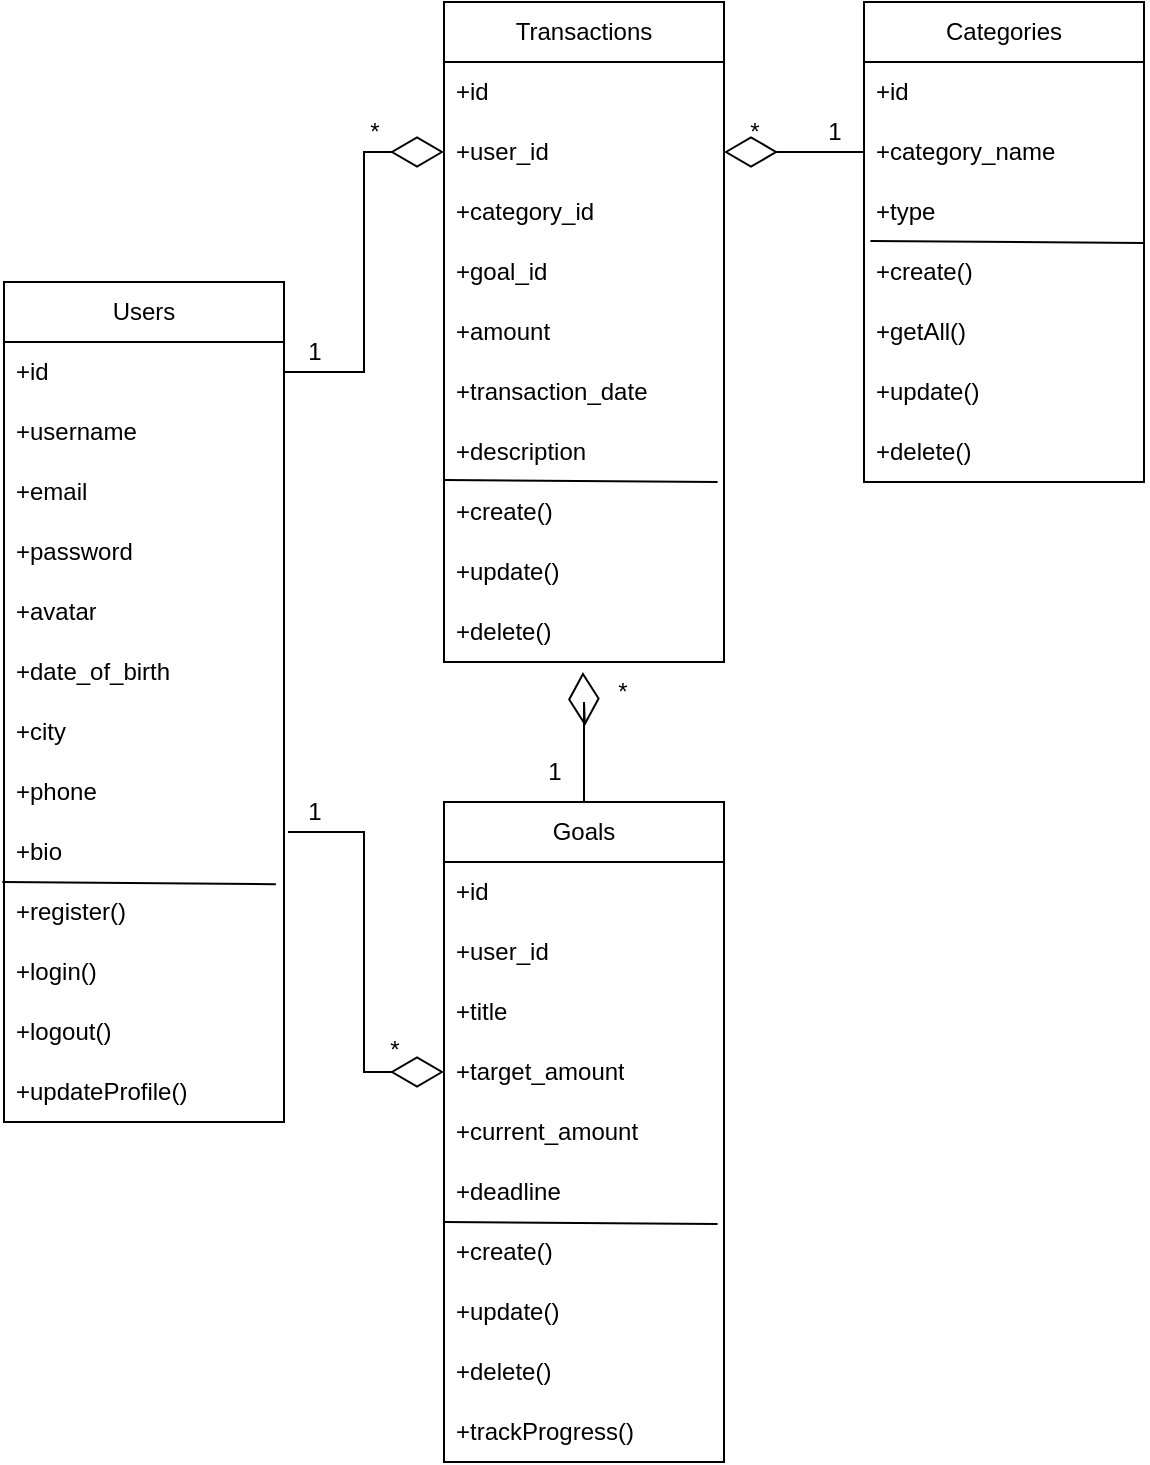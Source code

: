 <mxfile version="27.0.3">
  <diagram id="C5RBs43oDa-KdzZeNtuy" name="Page-1">
    <mxGraphModel dx="474" dy="821" grid="1" gridSize="10" guides="1" tooltips="1" connect="1" arrows="1" fold="1" page="1" pageScale="1" pageWidth="827" pageHeight="1169" math="0" shadow="0">
      <root>
        <mxCell id="WIyWlLk6GJQsqaUBKTNV-0" />
        <mxCell id="WIyWlLk6GJQsqaUBKTNV-1" parent="WIyWlLk6GJQsqaUBKTNV-0" />
        <mxCell id="6pa02fBUo56xLL6XV4Nc-111" value="Users" style="swimlane;fontStyle=0;childLayout=stackLayout;horizontal=1;startSize=30;horizontalStack=0;resizeParent=1;resizeParentMax=0;resizeLast=0;collapsible=1;marginBottom=0;whiteSpace=wrap;html=1;" vertex="1" parent="WIyWlLk6GJQsqaUBKTNV-1">
          <mxGeometry x="90" y="200" width="140" height="420" as="geometry">
            <mxRectangle x="170" y="200" width="70" height="30" as="alternateBounds" />
          </mxGeometry>
        </mxCell>
        <mxCell id="6pa02fBUo56xLL6XV4Nc-112" value="+id" style="text;strokeColor=none;fillColor=none;align=left;verticalAlign=middle;spacingLeft=4;spacingRight=4;overflow=hidden;points=[[0,0.5],[1,0.5]];portConstraint=eastwest;rotatable=0;whiteSpace=wrap;html=1;" vertex="1" parent="6pa02fBUo56xLL6XV4Nc-111">
          <mxGeometry y="30" width="140" height="30" as="geometry" />
        </mxCell>
        <mxCell id="6pa02fBUo56xLL6XV4Nc-113" value="+username" style="text;strokeColor=none;fillColor=none;align=left;verticalAlign=middle;spacingLeft=4;spacingRight=4;overflow=hidden;points=[[0,0.5],[1,0.5]];portConstraint=eastwest;rotatable=0;whiteSpace=wrap;html=1;" vertex="1" parent="6pa02fBUo56xLL6XV4Nc-111">
          <mxGeometry y="60" width="140" height="30" as="geometry" />
        </mxCell>
        <mxCell id="6pa02fBUo56xLL6XV4Nc-114" value="+email" style="text;strokeColor=none;fillColor=none;align=left;verticalAlign=middle;spacingLeft=4;spacingRight=4;overflow=hidden;points=[[0,0.5],[1,0.5]];portConstraint=eastwest;rotatable=0;whiteSpace=wrap;html=1;" vertex="1" parent="6pa02fBUo56xLL6XV4Nc-111">
          <mxGeometry y="90" width="140" height="30" as="geometry" />
        </mxCell>
        <mxCell id="6pa02fBUo56xLL6XV4Nc-117" value="+password" style="text;strokeColor=none;fillColor=none;align=left;verticalAlign=middle;spacingLeft=4;spacingRight=4;overflow=hidden;points=[[0,0.5],[1,0.5]];portConstraint=eastwest;rotatable=0;whiteSpace=wrap;html=1;" vertex="1" parent="6pa02fBUo56xLL6XV4Nc-111">
          <mxGeometry y="120" width="140" height="30" as="geometry" />
        </mxCell>
        <mxCell id="6pa02fBUo56xLL6XV4Nc-118" value="+avatar" style="text;strokeColor=none;fillColor=none;align=left;verticalAlign=middle;spacingLeft=4;spacingRight=4;overflow=hidden;points=[[0,0.5],[1,0.5]];portConstraint=eastwest;rotatable=0;whiteSpace=wrap;html=1;" vertex="1" parent="6pa02fBUo56xLL6XV4Nc-111">
          <mxGeometry y="150" width="140" height="30" as="geometry" />
        </mxCell>
        <mxCell id="6pa02fBUo56xLL6XV4Nc-119" value="+date_of_birth" style="text;strokeColor=none;fillColor=none;align=left;verticalAlign=middle;spacingLeft=4;spacingRight=4;overflow=hidden;points=[[0,0.5],[1,0.5]];portConstraint=eastwest;rotatable=0;whiteSpace=wrap;html=1;" vertex="1" parent="6pa02fBUo56xLL6XV4Nc-111">
          <mxGeometry y="180" width="140" height="30" as="geometry" />
        </mxCell>
        <mxCell id="6pa02fBUo56xLL6XV4Nc-120" value="+city" style="text;strokeColor=none;fillColor=none;align=left;verticalAlign=middle;spacingLeft=4;spacingRight=4;overflow=hidden;points=[[0,0.5],[1,0.5]];portConstraint=eastwest;rotatable=0;whiteSpace=wrap;html=1;" vertex="1" parent="6pa02fBUo56xLL6XV4Nc-111">
          <mxGeometry y="210" width="140" height="30" as="geometry" />
        </mxCell>
        <mxCell id="6pa02fBUo56xLL6XV4Nc-121" value="+phone" style="text;strokeColor=none;fillColor=none;align=left;verticalAlign=middle;spacingLeft=4;spacingRight=4;overflow=hidden;points=[[0,0.5],[1,0.5]];portConstraint=eastwest;rotatable=0;whiteSpace=wrap;html=1;" vertex="1" parent="6pa02fBUo56xLL6XV4Nc-111">
          <mxGeometry y="240" width="140" height="30" as="geometry" />
        </mxCell>
        <mxCell id="6pa02fBUo56xLL6XV4Nc-122" value="+bio" style="text;strokeColor=none;fillColor=none;align=left;verticalAlign=middle;spacingLeft=4;spacingRight=4;overflow=hidden;points=[[0,0.5],[1,0.5]];portConstraint=eastwest;rotatable=0;whiteSpace=wrap;html=1;" vertex="1" parent="6pa02fBUo56xLL6XV4Nc-111">
          <mxGeometry y="270" width="140" height="30" as="geometry" />
        </mxCell>
        <mxCell id="6pa02fBUo56xLL6XV4Nc-123" value="+register()" style="text;strokeColor=none;fillColor=none;align=left;verticalAlign=middle;spacingLeft=4;spacingRight=4;overflow=hidden;points=[[0,0.5],[1,0.5]];portConstraint=eastwest;rotatable=0;whiteSpace=wrap;html=1;" vertex="1" parent="6pa02fBUo56xLL6XV4Nc-111">
          <mxGeometry y="300" width="140" height="30" as="geometry" />
        </mxCell>
        <mxCell id="6pa02fBUo56xLL6XV4Nc-124" value="+login()" style="text;strokeColor=none;fillColor=none;align=left;verticalAlign=middle;spacingLeft=4;spacingRight=4;overflow=hidden;points=[[0,0.5],[1,0.5]];portConstraint=eastwest;rotatable=0;whiteSpace=wrap;html=1;" vertex="1" parent="6pa02fBUo56xLL6XV4Nc-111">
          <mxGeometry y="330" width="140" height="30" as="geometry" />
        </mxCell>
        <mxCell id="6pa02fBUo56xLL6XV4Nc-125" value="+logout()" style="text;strokeColor=none;fillColor=none;align=left;verticalAlign=middle;spacingLeft=4;spacingRight=4;overflow=hidden;points=[[0,0.5],[1,0.5]];portConstraint=eastwest;rotatable=0;whiteSpace=wrap;html=1;" vertex="1" parent="6pa02fBUo56xLL6XV4Nc-111">
          <mxGeometry y="360" width="140" height="30" as="geometry" />
        </mxCell>
        <mxCell id="6pa02fBUo56xLL6XV4Nc-126" value="+updateProfile()" style="text;strokeColor=none;fillColor=none;align=left;verticalAlign=middle;spacingLeft=4;spacingRight=4;overflow=hidden;points=[[0,0.5],[1,0.5]];portConstraint=eastwest;rotatable=0;whiteSpace=wrap;html=1;" vertex="1" parent="6pa02fBUo56xLL6XV4Nc-111">
          <mxGeometry y="390" width="140" height="30" as="geometry" />
        </mxCell>
        <mxCell id="6pa02fBUo56xLL6XV4Nc-127" value="" style="endArrow=none;html=1;rounded=0;exitX=-0.006;exitY=0.002;exitDx=0;exitDy=0;exitPerimeter=0;entryX=0.971;entryY=0.037;entryDx=0;entryDy=0;entryPerimeter=0;" edge="1" parent="6pa02fBUo56xLL6XV4Nc-111" source="6pa02fBUo56xLL6XV4Nc-123" target="6pa02fBUo56xLL6XV4Nc-123">
          <mxGeometry width="50" height="50" relative="1" as="geometry">
            <mxPoint x="170" y="250" as="sourcePoint" />
            <mxPoint x="220" y="200" as="targetPoint" />
          </mxGeometry>
        </mxCell>
        <mxCell id="6pa02fBUo56xLL6XV4Nc-128" value="Transactions" style="swimlane;fontStyle=0;childLayout=stackLayout;horizontal=1;startSize=30;horizontalStack=0;resizeParent=1;resizeParentMax=0;resizeLast=0;collapsible=1;marginBottom=0;whiteSpace=wrap;html=1;" vertex="1" parent="WIyWlLk6GJQsqaUBKTNV-1">
          <mxGeometry x="310" y="60" width="140" height="330" as="geometry">
            <mxRectangle x="170" y="200" width="70" height="30" as="alternateBounds" />
          </mxGeometry>
        </mxCell>
        <mxCell id="6pa02fBUo56xLL6XV4Nc-129" value="+id" style="text;strokeColor=none;fillColor=none;align=left;verticalAlign=middle;spacingLeft=4;spacingRight=4;overflow=hidden;points=[[0,0.5],[1,0.5]];portConstraint=eastwest;rotatable=0;whiteSpace=wrap;html=1;" vertex="1" parent="6pa02fBUo56xLL6XV4Nc-128">
          <mxGeometry y="30" width="140" height="30" as="geometry" />
        </mxCell>
        <mxCell id="6pa02fBUo56xLL6XV4Nc-130" value="+user_id" style="text;strokeColor=none;fillColor=none;align=left;verticalAlign=middle;spacingLeft=4;spacingRight=4;overflow=hidden;points=[[0,0.5],[1,0.5]];portConstraint=eastwest;rotatable=0;whiteSpace=wrap;html=1;" vertex="1" parent="6pa02fBUo56xLL6XV4Nc-128">
          <mxGeometry y="60" width="140" height="30" as="geometry" />
        </mxCell>
        <mxCell id="6pa02fBUo56xLL6XV4Nc-131" value="+category_id" style="text;strokeColor=none;fillColor=none;align=left;verticalAlign=middle;spacingLeft=4;spacingRight=4;overflow=hidden;points=[[0,0.5],[1,0.5]];portConstraint=eastwest;rotatable=0;whiteSpace=wrap;html=1;" vertex="1" parent="6pa02fBUo56xLL6XV4Nc-128">
          <mxGeometry y="90" width="140" height="30" as="geometry" />
        </mxCell>
        <mxCell id="6pa02fBUo56xLL6XV4Nc-132" value="+goal_id" style="text;strokeColor=none;fillColor=none;align=left;verticalAlign=middle;spacingLeft=4;spacingRight=4;overflow=hidden;points=[[0,0.5],[1,0.5]];portConstraint=eastwest;rotatable=0;whiteSpace=wrap;html=1;" vertex="1" parent="6pa02fBUo56xLL6XV4Nc-128">
          <mxGeometry y="120" width="140" height="30" as="geometry" />
        </mxCell>
        <mxCell id="6pa02fBUo56xLL6XV4Nc-133" value="+amount" style="text;strokeColor=none;fillColor=none;align=left;verticalAlign=middle;spacingLeft=4;spacingRight=4;overflow=hidden;points=[[0,0.5],[1,0.5]];portConstraint=eastwest;rotatable=0;whiteSpace=wrap;html=1;" vertex="1" parent="6pa02fBUo56xLL6XV4Nc-128">
          <mxGeometry y="150" width="140" height="30" as="geometry" />
        </mxCell>
        <mxCell id="6pa02fBUo56xLL6XV4Nc-134" value="+transaction_date" style="text;strokeColor=none;fillColor=none;align=left;verticalAlign=middle;spacingLeft=4;spacingRight=4;overflow=hidden;points=[[0,0.5],[1,0.5]];portConstraint=eastwest;rotatable=0;whiteSpace=wrap;html=1;" vertex="1" parent="6pa02fBUo56xLL6XV4Nc-128">
          <mxGeometry y="180" width="140" height="30" as="geometry" />
        </mxCell>
        <mxCell id="6pa02fBUo56xLL6XV4Nc-135" value="+description" style="text;strokeColor=none;fillColor=none;align=left;verticalAlign=middle;spacingLeft=4;spacingRight=4;overflow=hidden;points=[[0,0.5],[1,0.5]];portConstraint=eastwest;rotatable=0;whiteSpace=wrap;html=1;" vertex="1" parent="6pa02fBUo56xLL6XV4Nc-128">
          <mxGeometry y="210" width="140" height="30" as="geometry" />
        </mxCell>
        <mxCell id="6pa02fBUo56xLL6XV4Nc-142" value="" style="endArrow=none;html=1;rounded=0;exitX=-0.006;exitY=0.002;exitDx=0;exitDy=0;exitPerimeter=0;entryX=0.971;entryY=0.037;entryDx=0;entryDy=0;entryPerimeter=0;" edge="1" parent="6pa02fBUo56xLL6XV4Nc-128">
          <mxGeometry width="50" height="50" relative="1" as="geometry">
            <mxPoint x="-3.186e-14" y="238.95" as="sourcePoint" />
            <mxPoint x="136.78" y="240.0" as="targetPoint" />
          </mxGeometry>
        </mxCell>
        <mxCell id="6pa02fBUo56xLL6XV4Nc-136" value="+create()" style="text;strokeColor=none;fillColor=none;align=left;verticalAlign=middle;spacingLeft=4;spacingRight=4;overflow=hidden;points=[[0,0.5],[1,0.5]];portConstraint=eastwest;rotatable=0;whiteSpace=wrap;html=1;" vertex="1" parent="6pa02fBUo56xLL6XV4Nc-128">
          <mxGeometry y="240" width="140" height="30" as="geometry" />
        </mxCell>
        <mxCell id="6pa02fBUo56xLL6XV4Nc-137" value="+update()" style="text;strokeColor=none;fillColor=none;align=left;verticalAlign=middle;spacingLeft=4;spacingRight=4;overflow=hidden;points=[[0,0.5],[1,0.5]];portConstraint=eastwest;rotatable=0;whiteSpace=wrap;html=1;" vertex="1" parent="6pa02fBUo56xLL6XV4Nc-128">
          <mxGeometry y="270" width="140" height="30" as="geometry" />
        </mxCell>
        <mxCell id="6pa02fBUo56xLL6XV4Nc-138" value="+delete()" style="text;strokeColor=none;fillColor=none;align=left;verticalAlign=middle;spacingLeft=4;spacingRight=4;overflow=hidden;points=[[0,0.5],[1,0.5]];portConstraint=eastwest;rotatable=0;whiteSpace=wrap;html=1;" vertex="1" parent="6pa02fBUo56xLL6XV4Nc-128">
          <mxGeometry y="300" width="140" height="30" as="geometry" />
        </mxCell>
        <mxCell id="6pa02fBUo56xLL6XV4Nc-143" value="Categories" style="swimlane;fontStyle=0;childLayout=stackLayout;horizontal=1;startSize=30;horizontalStack=0;resizeParent=1;resizeParentMax=0;resizeLast=0;collapsible=1;marginBottom=0;whiteSpace=wrap;html=1;" vertex="1" parent="WIyWlLk6GJQsqaUBKTNV-1">
          <mxGeometry x="520" y="60" width="140" height="240" as="geometry">
            <mxRectangle x="170" y="200" width="70" height="30" as="alternateBounds" />
          </mxGeometry>
        </mxCell>
        <mxCell id="6pa02fBUo56xLL6XV4Nc-144" value="+id" style="text;strokeColor=none;fillColor=none;align=left;verticalAlign=middle;spacingLeft=4;spacingRight=4;overflow=hidden;points=[[0,0.5],[1,0.5]];portConstraint=eastwest;rotatable=0;whiteSpace=wrap;html=1;" vertex="1" parent="6pa02fBUo56xLL6XV4Nc-143">
          <mxGeometry y="30" width="140" height="30" as="geometry" />
        </mxCell>
        <mxCell id="6pa02fBUo56xLL6XV4Nc-145" value="+category_name" style="text;strokeColor=none;fillColor=none;align=left;verticalAlign=middle;spacingLeft=4;spacingRight=4;overflow=hidden;points=[[0,0.5],[1,0.5]];portConstraint=eastwest;rotatable=0;whiteSpace=wrap;html=1;" vertex="1" parent="6pa02fBUo56xLL6XV4Nc-143">
          <mxGeometry y="60" width="140" height="30" as="geometry" />
        </mxCell>
        <mxCell id="6pa02fBUo56xLL6XV4Nc-146" value="+type" style="text;strokeColor=none;fillColor=none;align=left;verticalAlign=middle;spacingLeft=4;spacingRight=4;overflow=hidden;points=[[0,0.5],[1,0.5]];portConstraint=eastwest;rotatable=0;whiteSpace=wrap;html=1;" vertex="1" parent="6pa02fBUo56xLL6XV4Nc-143">
          <mxGeometry y="90" width="140" height="30" as="geometry" />
        </mxCell>
        <mxCell id="6pa02fBUo56xLL6XV4Nc-151" value="" style="endArrow=none;html=1;rounded=0;exitX=-0.006;exitY=0.002;exitDx=0;exitDy=0;exitPerimeter=0;entryX=0.971;entryY=0.037;entryDx=0;entryDy=0;entryPerimeter=0;" edge="1" parent="6pa02fBUo56xLL6XV4Nc-143">
          <mxGeometry width="50" height="50" relative="1" as="geometry">
            <mxPoint x="3.22" y="119.47" as="sourcePoint" />
            <mxPoint x="140" y="120.52" as="targetPoint" />
          </mxGeometry>
        </mxCell>
        <mxCell id="6pa02fBUo56xLL6XV4Nc-153" value="+create()" style="text;strokeColor=none;fillColor=none;align=left;verticalAlign=middle;spacingLeft=4;spacingRight=4;overflow=hidden;points=[[0,0.5],[1,0.5]];portConstraint=eastwest;rotatable=0;whiteSpace=wrap;html=1;" vertex="1" parent="6pa02fBUo56xLL6XV4Nc-143">
          <mxGeometry y="120" width="140" height="30" as="geometry" />
        </mxCell>
        <mxCell id="6pa02fBUo56xLL6XV4Nc-154" value="+getAll()" style="text;strokeColor=none;fillColor=none;align=left;verticalAlign=middle;spacingLeft=4;spacingRight=4;overflow=hidden;points=[[0,0.5],[1,0.5]];portConstraint=eastwest;rotatable=0;whiteSpace=wrap;html=1;" vertex="1" parent="6pa02fBUo56xLL6XV4Nc-143">
          <mxGeometry y="150" width="140" height="30" as="geometry" />
        </mxCell>
        <mxCell id="6pa02fBUo56xLL6XV4Nc-155" value="+update()" style="text;strokeColor=none;fillColor=none;align=left;verticalAlign=middle;spacingLeft=4;spacingRight=4;overflow=hidden;points=[[0,0.5],[1,0.5]];portConstraint=eastwest;rotatable=0;whiteSpace=wrap;html=1;" vertex="1" parent="6pa02fBUo56xLL6XV4Nc-143">
          <mxGeometry y="180" width="140" height="30" as="geometry" />
        </mxCell>
        <mxCell id="6pa02fBUo56xLL6XV4Nc-156" value="+delete()" style="text;strokeColor=none;fillColor=none;align=left;verticalAlign=middle;spacingLeft=4;spacingRight=4;overflow=hidden;points=[[0,0.5],[1,0.5]];portConstraint=eastwest;rotatable=0;whiteSpace=wrap;html=1;" vertex="1" parent="6pa02fBUo56xLL6XV4Nc-143">
          <mxGeometry y="210" width="140" height="30" as="geometry" />
        </mxCell>
        <mxCell id="6pa02fBUo56xLL6XV4Nc-159" value="Goals" style="swimlane;fontStyle=0;childLayout=stackLayout;horizontal=1;startSize=30;horizontalStack=0;resizeParent=1;resizeParentMax=0;resizeLast=0;collapsible=1;marginBottom=0;whiteSpace=wrap;html=1;" vertex="1" parent="WIyWlLk6GJQsqaUBKTNV-1">
          <mxGeometry x="310" y="460" width="140" height="330" as="geometry">
            <mxRectangle x="170" y="200" width="70" height="30" as="alternateBounds" />
          </mxGeometry>
        </mxCell>
        <mxCell id="6pa02fBUo56xLL6XV4Nc-160" value="+id" style="text;strokeColor=none;fillColor=none;align=left;verticalAlign=middle;spacingLeft=4;spacingRight=4;overflow=hidden;points=[[0,0.5],[1,0.5]];portConstraint=eastwest;rotatable=0;whiteSpace=wrap;html=1;" vertex="1" parent="6pa02fBUo56xLL6XV4Nc-159">
          <mxGeometry y="30" width="140" height="30" as="geometry" />
        </mxCell>
        <mxCell id="6pa02fBUo56xLL6XV4Nc-161" value="+user_id" style="text;strokeColor=none;fillColor=none;align=left;verticalAlign=middle;spacingLeft=4;spacingRight=4;overflow=hidden;points=[[0,0.5],[1,0.5]];portConstraint=eastwest;rotatable=0;whiteSpace=wrap;html=1;" vertex="1" parent="6pa02fBUo56xLL6XV4Nc-159">
          <mxGeometry y="60" width="140" height="30" as="geometry" />
        </mxCell>
        <mxCell id="6pa02fBUo56xLL6XV4Nc-162" value="+title" style="text;strokeColor=none;fillColor=none;align=left;verticalAlign=middle;spacingLeft=4;spacingRight=4;overflow=hidden;points=[[0,0.5],[1,0.5]];portConstraint=eastwest;rotatable=0;whiteSpace=wrap;html=1;" vertex="1" parent="6pa02fBUo56xLL6XV4Nc-159">
          <mxGeometry y="90" width="140" height="30" as="geometry" />
        </mxCell>
        <mxCell id="6pa02fBUo56xLL6XV4Nc-163" value="+target_amount" style="text;strokeColor=none;fillColor=none;align=left;verticalAlign=middle;spacingLeft=4;spacingRight=4;overflow=hidden;points=[[0,0.5],[1,0.5]];portConstraint=eastwest;rotatable=0;whiteSpace=wrap;html=1;" vertex="1" parent="6pa02fBUo56xLL6XV4Nc-159">
          <mxGeometry y="120" width="140" height="30" as="geometry" />
        </mxCell>
        <mxCell id="6pa02fBUo56xLL6XV4Nc-164" value="+current_amount" style="text;strokeColor=none;fillColor=none;align=left;verticalAlign=middle;spacingLeft=4;spacingRight=4;overflow=hidden;points=[[0,0.5],[1,0.5]];portConstraint=eastwest;rotatable=0;whiteSpace=wrap;html=1;" vertex="1" parent="6pa02fBUo56xLL6XV4Nc-159">
          <mxGeometry y="150" width="140" height="30" as="geometry" />
        </mxCell>
        <mxCell id="6pa02fBUo56xLL6XV4Nc-165" value="+deadline" style="text;strokeColor=none;fillColor=none;align=left;verticalAlign=middle;spacingLeft=4;spacingRight=4;overflow=hidden;points=[[0,0.5],[1,0.5]];portConstraint=eastwest;rotatable=0;whiteSpace=wrap;html=1;" vertex="1" parent="6pa02fBUo56xLL6XV4Nc-159">
          <mxGeometry y="180" width="140" height="30" as="geometry" />
        </mxCell>
        <mxCell id="6pa02fBUo56xLL6XV4Nc-167" value="" style="endArrow=none;html=1;rounded=0;exitX=-0.006;exitY=0.002;exitDx=0;exitDy=0;exitPerimeter=0;entryX=0.971;entryY=0.037;entryDx=0;entryDy=0;entryPerimeter=0;" edge="1" parent="6pa02fBUo56xLL6XV4Nc-159">
          <mxGeometry width="50" height="50" relative="1" as="geometry">
            <mxPoint x="-3.186e-14" y="210.0" as="sourcePoint" />
            <mxPoint x="136.78" y="211.05" as="targetPoint" />
          </mxGeometry>
        </mxCell>
        <mxCell id="6pa02fBUo56xLL6XV4Nc-166" value="+create()" style="text;strokeColor=none;fillColor=none;align=left;verticalAlign=middle;spacingLeft=4;spacingRight=4;overflow=hidden;points=[[0,0.5],[1,0.5]];portConstraint=eastwest;rotatable=0;whiteSpace=wrap;html=1;" vertex="1" parent="6pa02fBUo56xLL6XV4Nc-159">
          <mxGeometry y="210" width="140" height="30" as="geometry" />
        </mxCell>
        <mxCell id="6pa02fBUo56xLL6XV4Nc-168" value="+update()" style="text;strokeColor=none;fillColor=none;align=left;verticalAlign=middle;spacingLeft=4;spacingRight=4;overflow=hidden;points=[[0,0.5],[1,0.5]];portConstraint=eastwest;rotatable=0;whiteSpace=wrap;html=1;" vertex="1" parent="6pa02fBUo56xLL6XV4Nc-159">
          <mxGeometry y="240" width="140" height="30" as="geometry" />
        </mxCell>
        <mxCell id="6pa02fBUo56xLL6XV4Nc-169" value="+delete()" style="text;strokeColor=none;fillColor=none;align=left;verticalAlign=middle;spacingLeft=4;spacingRight=4;overflow=hidden;points=[[0,0.5],[1,0.5]];portConstraint=eastwest;rotatable=0;whiteSpace=wrap;html=1;" vertex="1" parent="6pa02fBUo56xLL6XV4Nc-159">
          <mxGeometry y="270" width="140" height="30" as="geometry" />
        </mxCell>
        <mxCell id="6pa02fBUo56xLL6XV4Nc-170" value="+trackProgress()" style="text;strokeColor=none;fillColor=none;align=left;verticalAlign=middle;spacingLeft=4;spacingRight=4;overflow=hidden;points=[[0,0.5],[1,0.5]];portConstraint=eastwest;rotatable=0;whiteSpace=wrap;html=1;" vertex="1" parent="6pa02fBUo56xLL6XV4Nc-159">
          <mxGeometry y="300" width="140" height="30" as="geometry" />
        </mxCell>
        <mxCell id="6pa02fBUo56xLL6XV4Nc-172" value="" style="endArrow=diamondThin;endFill=0;endSize=24;html=1;rounded=0;exitX=1;exitY=0.5;exitDx=0;exitDy=0;entryX=0;entryY=0.5;entryDx=0;entryDy=0;" edge="1" parent="WIyWlLk6GJQsqaUBKTNV-1" source="6pa02fBUo56xLL6XV4Nc-112" target="6pa02fBUo56xLL6XV4Nc-130">
          <mxGeometry width="160" relative="1" as="geometry">
            <mxPoint x="340" y="420" as="sourcePoint" />
            <mxPoint x="500" y="420" as="targetPoint" />
            <Array as="points">
              <mxPoint x="270" y="245" />
              <mxPoint x="270" y="135" />
            </Array>
          </mxGeometry>
        </mxCell>
        <mxCell id="6pa02fBUo56xLL6XV4Nc-173" value="1" style="text;html=1;align=center;verticalAlign=middle;resizable=0;points=[];autosize=1;strokeColor=none;fillColor=none;" vertex="1" parent="WIyWlLk6GJQsqaUBKTNV-1">
          <mxGeometry x="230" y="220" width="30" height="30" as="geometry" />
        </mxCell>
        <mxCell id="6pa02fBUo56xLL6XV4Nc-174" value="*" style="text;html=1;align=center;verticalAlign=middle;resizable=0;points=[];autosize=1;strokeColor=none;fillColor=none;" vertex="1" parent="WIyWlLk6GJQsqaUBKTNV-1">
          <mxGeometry x="260" y="110" width="30" height="30" as="geometry" />
        </mxCell>
        <mxCell id="6pa02fBUo56xLL6XV4Nc-175" value="" style="endArrow=diamondThin;endFill=0;endSize=24;html=1;rounded=0;exitX=1.014;exitY=0.167;exitDx=0;exitDy=0;entryX=0;entryY=0.5;entryDx=0;entryDy=0;exitPerimeter=0;" edge="1" parent="WIyWlLk6GJQsqaUBKTNV-1" source="6pa02fBUo56xLL6XV4Nc-122" target="6pa02fBUo56xLL6XV4Nc-163">
          <mxGeometry width="160" relative="1" as="geometry">
            <mxPoint x="240" y="255" as="sourcePoint" />
            <mxPoint x="320" y="145" as="targetPoint" />
            <Array as="points">
              <mxPoint x="270" y="475" />
              <mxPoint x="270" y="595" />
            </Array>
          </mxGeometry>
        </mxCell>
        <mxCell id="6pa02fBUo56xLL6XV4Nc-176" value="1" style="text;html=1;align=center;verticalAlign=middle;resizable=0;points=[];autosize=1;strokeColor=none;fillColor=none;" vertex="1" parent="WIyWlLk6GJQsqaUBKTNV-1">
          <mxGeometry x="230" y="450" width="30" height="30" as="geometry" />
        </mxCell>
        <mxCell id="6pa02fBUo56xLL6XV4Nc-177" value="*" style="text;html=1;align=center;verticalAlign=middle;resizable=0;points=[];autosize=1;strokeColor=none;fillColor=none;" vertex="1" parent="WIyWlLk6GJQsqaUBKTNV-1">
          <mxGeometry x="270" y="569" width="30" height="30" as="geometry" />
        </mxCell>
        <mxCell id="6pa02fBUo56xLL6XV4Nc-179" value="1" style="text;html=1;align=center;verticalAlign=middle;resizable=0;points=[];autosize=1;strokeColor=none;fillColor=none;" vertex="1" parent="WIyWlLk6GJQsqaUBKTNV-1">
          <mxGeometry x="350" y="430" width="30" height="30" as="geometry" />
        </mxCell>
        <mxCell id="6pa02fBUo56xLL6XV4Nc-178" value="" style="endArrow=diamondThin;endFill=0;endSize=24;html=1;rounded=0;exitX=0.5;exitY=0;exitDx=0;exitDy=0;entryX=0.496;entryY=1.167;entryDx=0;entryDy=0;entryPerimeter=0;" edge="1" parent="WIyWlLk6GJQsqaUBKTNV-1" source="6pa02fBUo56xLL6XV4Nc-159" target="6pa02fBUo56xLL6XV4Nc-138">
          <mxGeometry width="160" relative="1" as="geometry">
            <mxPoint x="242" y="485" as="sourcePoint" />
            <mxPoint x="320" y="605" as="targetPoint" />
            <Array as="points">
              <mxPoint x="380" y="410" />
            </Array>
          </mxGeometry>
        </mxCell>
        <mxCell id="6pa02fBUo56xLL6XV4Nc-180" value="*" style="text;html=1;align=center;verticalAlign=middle;resizable=0;points=[];autosize=1;strokeColor=none;fillColor=none;" vertex="1" parent="WIyWlLk6GJQsqaUBKTNV-1">
          <mxGeometry x="384" y="390" width="30" height="30" as="geometry" />
        </mxCell>
        <mxCell id="6pa02fBUo56xLL6XV4Nc-181" value="" style="endArrow=diamondThin;endFill=0;endSize=24;html=1;rounded=0;entryX=1;entryY=0.5;entryDx=0;entryDy=0;exitX=0;exitY=0.5;exitDx=0;exitDy=0;" edge="1" parent="WIyWlLk6GJQsqaUBKTNV-1" source="6pa02fBUo56xLL6XV4Nc-145" target="6pa02fBUo56xLL6XV4Nc-130">
          <mxGeometry width="160" relative="1" as="geometry">
            <mxPoint x="380" y="540" as="sourcePoint" />
            <mxPoint x="540" y="540" as="targetPoint" />
          </mxGeometry>
        </mxCell>
        <mxCell id="6pa02fBUo56xLL6XV4Nc-182" value="1" style="text;html=1;align=center;verticalAlign=middle;resizable=0;points=[];autosize=1;strokeColor=none;fillColor=none;" vertex="1" parent="WIyWlLk6GJQsqaUBKTNV-1">
          <mxGeometry x="490" y="110" width="30" height="30" as="geometry" />
        </mxCell>
        <mxCell id="6pa02fBUo56xLL6XV4Nc-183" value="*" style="text;html=1;align=center;verticalAlign=middle;resizable=0;points=[];autosize=1;strokeColor=none;fillColor=none;" vertex="1" parent="WIyWlLk6GJQsqaUBKTNV-1">
          <mxGeometry x="450" y="110" width="30" height="30" as="geometry" />
        </mxCell>
      </root>
    </mxGraphModel>
  </diagram>
</mxfile>
